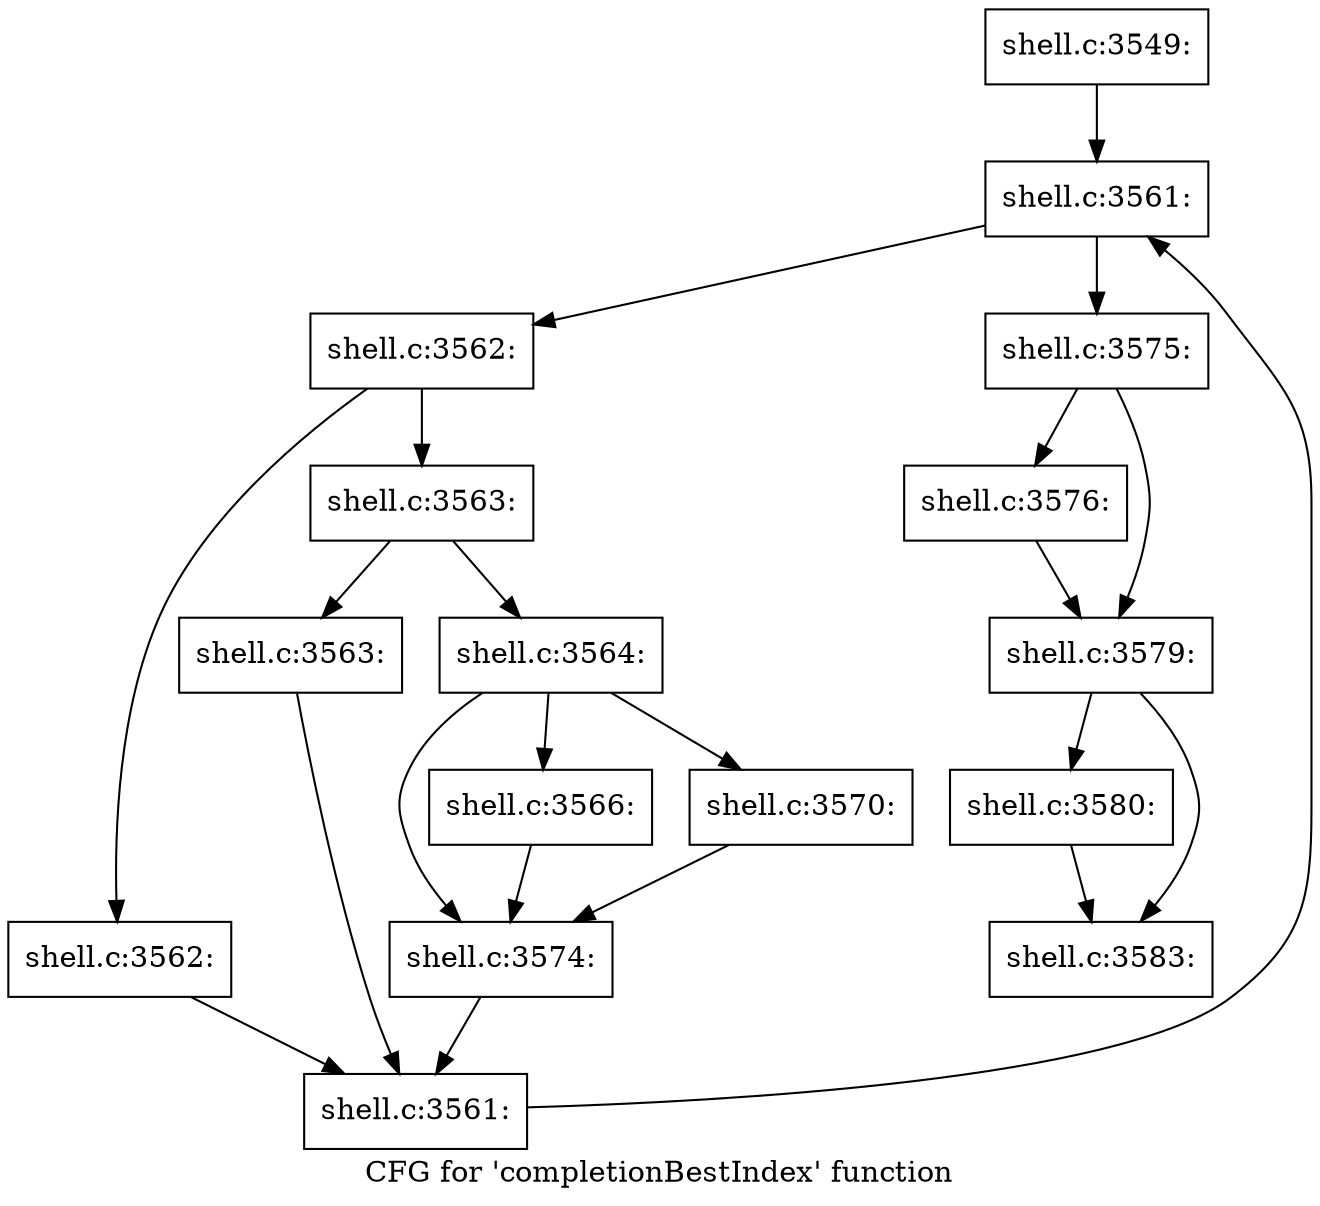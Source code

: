 digraph "CFG for 'completionBestIndex' function" {
	label="CFG for 'completionBestIndex' function";

	Node0x5602768a9420 [shape=record,label="{shell.c:3549:}"];
	Node0x5602768a9420 -> Node0x5602768af990;
	Node0x5602768af990 [shape=record,label="{shell.c:3561:}"];
	Node0x5602768af990 -> Node0x5602768afbb0;
	Node0x5602768af990 -> Node0x5602768af7e0;
	Node0x5602768afbb0 [shape=record,label="{shell.c:3562:}"];
	Node0x5602768afbb0 -> Node0x5602768b0190;
	Node0x5602768afbb0 -> Node0x5602768b01e0;
	Node0x5602768b0190 [shape=record,label="{shell.c:3562:}"];
	Node0x5602768b0190 -> Node0x5602768afb20;
	Node0x5602768b01e0 [shape=record,label="{shell.c:3563:}"];
	Node0x5602768b01e0 -> Node0x5602768b0740;
	Node0x5602768b01e0 -> Node0x5602768b0790;
	Node0x5602768b0740 [shape=record,label="{shell.c:3563:}"];
	Node0x5602768b0740 -> Node0x5602768afb20;
	Node0x5602768b0790 [shape=record,label="{shell.c:3564:}"];
	Node0x5602768b0790 -> Node0x5602768b0cf0;
	Node0x5602768b0790 -> Node0x5602768b1320;
	Node0x5602768b0790 -> Node0x5602768b17c0;
	Node0x5602768b1320 [shape=record,label="{shell.c:3566:}"];
	Node0x5602768b1320 -> Node0x5602768b0cf0;
	Node0x5602768b17c0 [shape=record,label="{shell.c:3570:}"];
	Node0x5602768b17c0 -> Node0x5602768b0cf0;
	Node0x5602768b0cf0 [shape=record,label="{shell.c:3574:}"];
	Node0x5602768b0cf0 -> Node0x5602768afb20;
	Node0x5602768afb20 [shape=record,label="{shell.c:3561:}"];
	Node0x5602768afb20 -> Node0x5602768af990;
	Node0x5602768af7e0 [shape=record,label="{shell.c:3575:}"];
	Node0x5602768af7e0 -> Node0x5602768b0f40;
	Node0x5602768af7e0 -> Node0x5602768b2430;
	Node0x5602768b0f40 [shape=record,label="{shell.c:3576:}"];
	Node0x5602768b0f40 -> Node0x5602768b2430;
	Node0x5602768b2430 [shape=record,label="{shell.c:3579:}"];
	Node0x5602768b2430 -> Node0x5602768b3540;
	Node0x5602768b2430 -> Node0x5602768b3590;
	Node0x5602768b3540 [shape=record,label="{shell.c:3580:}"];
	Node0x5602768b3540 -> Node0x5602768b3590;
	Node0x5602768b3590 [shape=record,label="{shell.c:3583:}"];
}
